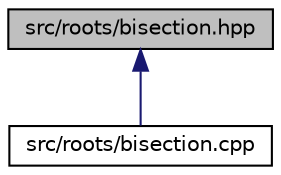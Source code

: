 digraph "src/roots/bisection.hpp"
{
  edge [fontname="Helvetica",fontsize="10",labelfontname="Helvetica",labelfontsize="10"];
  node [fontname="Helvetica",fontsize="10",shape=record];
  Node1 [label="src/roots/bisection.hpp",height=0.2,width=0.4,color="black", fillcolor="grey75", style="filled", fontcolor="black"];
  Node1 -> Node2 [dir="back",color="midnightblue",fontsize="10",style="solid",fontname="Helvetica"];
  Node2 [label="src/roots/bisection.cpp",height=0.2,width=0.4,color="black", fillcolor="white", style="filled",URL="$bisection_8cpp.html",tooltip="Bisection implementation file for root finding algorhitm based on bisecting. "];
}
